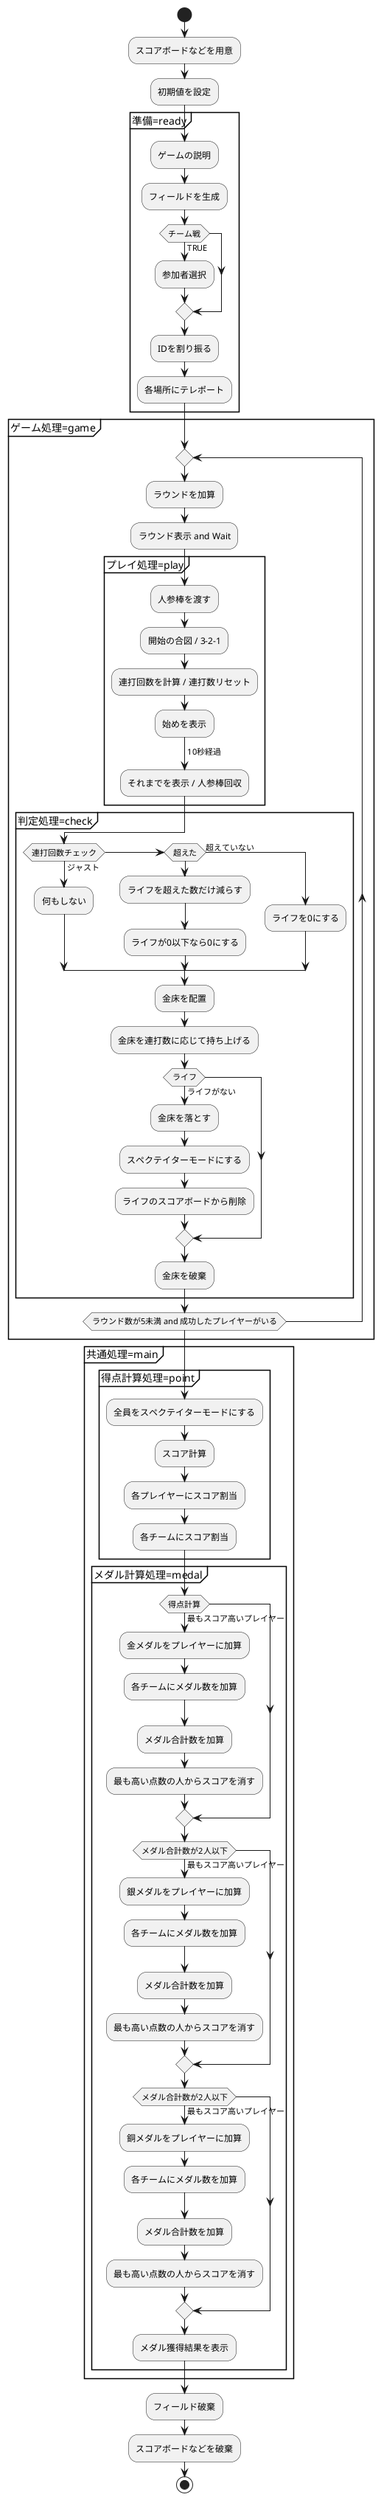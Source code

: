 @startuml weight-flow

start
:スコアボードなどを用意;
:初期値を設定;

partition 準備=ready {
  :ゲームの説明;
  :フィールドを生成;
  if (チーム戦) then (TRUE)
    :参加者選択;
  endif
  :IDを割り振る;
  :各場所にテレポート;
}

partition ゲーム処理=game {
  repeat
    :ラウンドを加算;
    :ラウンド表示 and Wait;
    partition プレイ処理=play {
      :人参棒を渡す;
      :開始の合図 / 3-2-1;
      :連打回数を計算 / 連打数リセット;
      :始めを表示;
      -> 10秒経過;
      :それまでを表示 / 人参棒回収;
    }

    partition 判定処理=check {
      if (連打回数チェック) then (ジャスト)
        :何もしない;
      elseif (超えた)
        :ライフを超えた数だけ減らす;
        :ライフが0以下なら0にする;
      else (超えていない)
        :ライフを0にする;
      endif
      :金床を配置;
      :金床を連打数に応じて持ち上げる;
      if (ライフ) then (ライフがない)
        :金床を落とす;
        :スペクテイターモードにする;
        :ライフのスコアボードから削除;
      endif
      :金床を破棄;
    }
  repeat while (ラウンド数が5未満 and 成功したプレイヤーがいる)
}

partition 共通処理=main {
  partition 得点計算処理=point {
    :全員をスペクテイターモードにする;
    :スコア計算;
    :各プレイヤーにスコア割当;
    :各チームにスコア割当;
  }

  partition メダル計算処理=medal {
    if (得点計算) then (最もスコア高いプレイヤー)
      :金メダルをプレイヤーに加算;
      :各チームにメダル数を加算;
      :メダル合計数を加算;
      :最も高い点数の人からスコアを消す;
    endif
    if (メダル合計数が2人以下) then (最もスコア高いプレイヤー)
      :銀メダルをプレイヤーに加算;
      :各チームにメダル数を加算;
      :メダル合計数を加算;
      :最も高い点数の人からスコアを消す;
    endif
    if (メダル合計数が2人以下) then (最もスコア高いプレイヤー)
      :銅メダルをプレイヤーに加算;
      :各チームにメダル数を加算;
      :メダル合計数を加算;
      :最も高い点数の人からスコアを消す;
    endif
    :メダル獲得結果を表示;
  }
}

:フィールド破棄;
:スコアボードなどを破棄;
stop

@enduml
